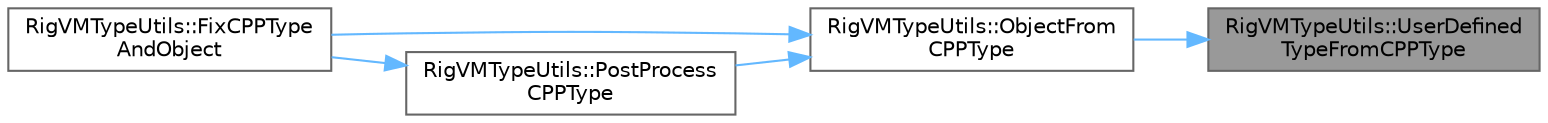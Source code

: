 digraph "RigVMTypeUtils::UserDefinedTypeFromCPPType"
{
 // INTERACTIVE_SVG=YES
 // LATEX_PDF_SIZE
  bgcolor="transparent";
  edge [fontname=Helvetica,fontsize=10,labelfontname=Helvetica,labelfontsize=10];
  node [fontname=Helvetica,fontsize=10,shape=box,height=0.2,width=0.4];
  rankdir="RL";
  Node1 [id="Node000001",label="RigVMTypeUtils::UserDefined\lTypeFromCPPType",height=0.2,width=0.4,color="gray40", fillcolor="grey60", style="filled", fontcolor="black",tooltip=" "];
  Node1 -> Node2 [id="edge1_Node000001_Node000002",dir="back",color="steelblue1",style="solid",tooltip=" "];
  Node2 [id="Node000002",label="RigVMTypeUtils::ObjectFrom\lCPPType",height=0.2,width=0.4,color="grey40", fillcolor="white", style="filled",URL="$d9/d01/namespaceRigVMTypeUtils.html#a782f8e06e09a2bc55a1e27c0b83201b5",tooltip=" "];
  Node2 -> Node3 [id="edge2_Node000002_Node000003",dir="back",color="steelblue1",style="solid",tooltip=" "];
  Node3 [id="Node000003",label="RigVMTypeUtils::FixCPPType\lAndObject",height=0.2,width=0.4,color="grey40", fillcolor="white", style="filled",URL="$d9/d01/namespaceRigVMTypeUtils.html#a3d94027dc13494128fe7ca7762e3daa1",tooltip=" "];
  Node2 -> Node4 [id="edge3_Node000002_Node000004",dir="back",color="steelblue1",style="solid",tooltip=" "];
  Node4 [id="Node000004",label="RigVMTypeUtils::PostProcess\lCPPType",height=0.2,width=0.4,color="grey40", fillcolor="white", style="filled",URL="$d9/d01/namespaceRigVMTypeUtils.html#ae254144f36a44eff91474bd25ea60922",tooltip=" "];
  Node4 -> Node3 [id="edge4_Node000004_Node000003",dir="back",color="steelblue1",style="solid",tooltip=" "];
}
